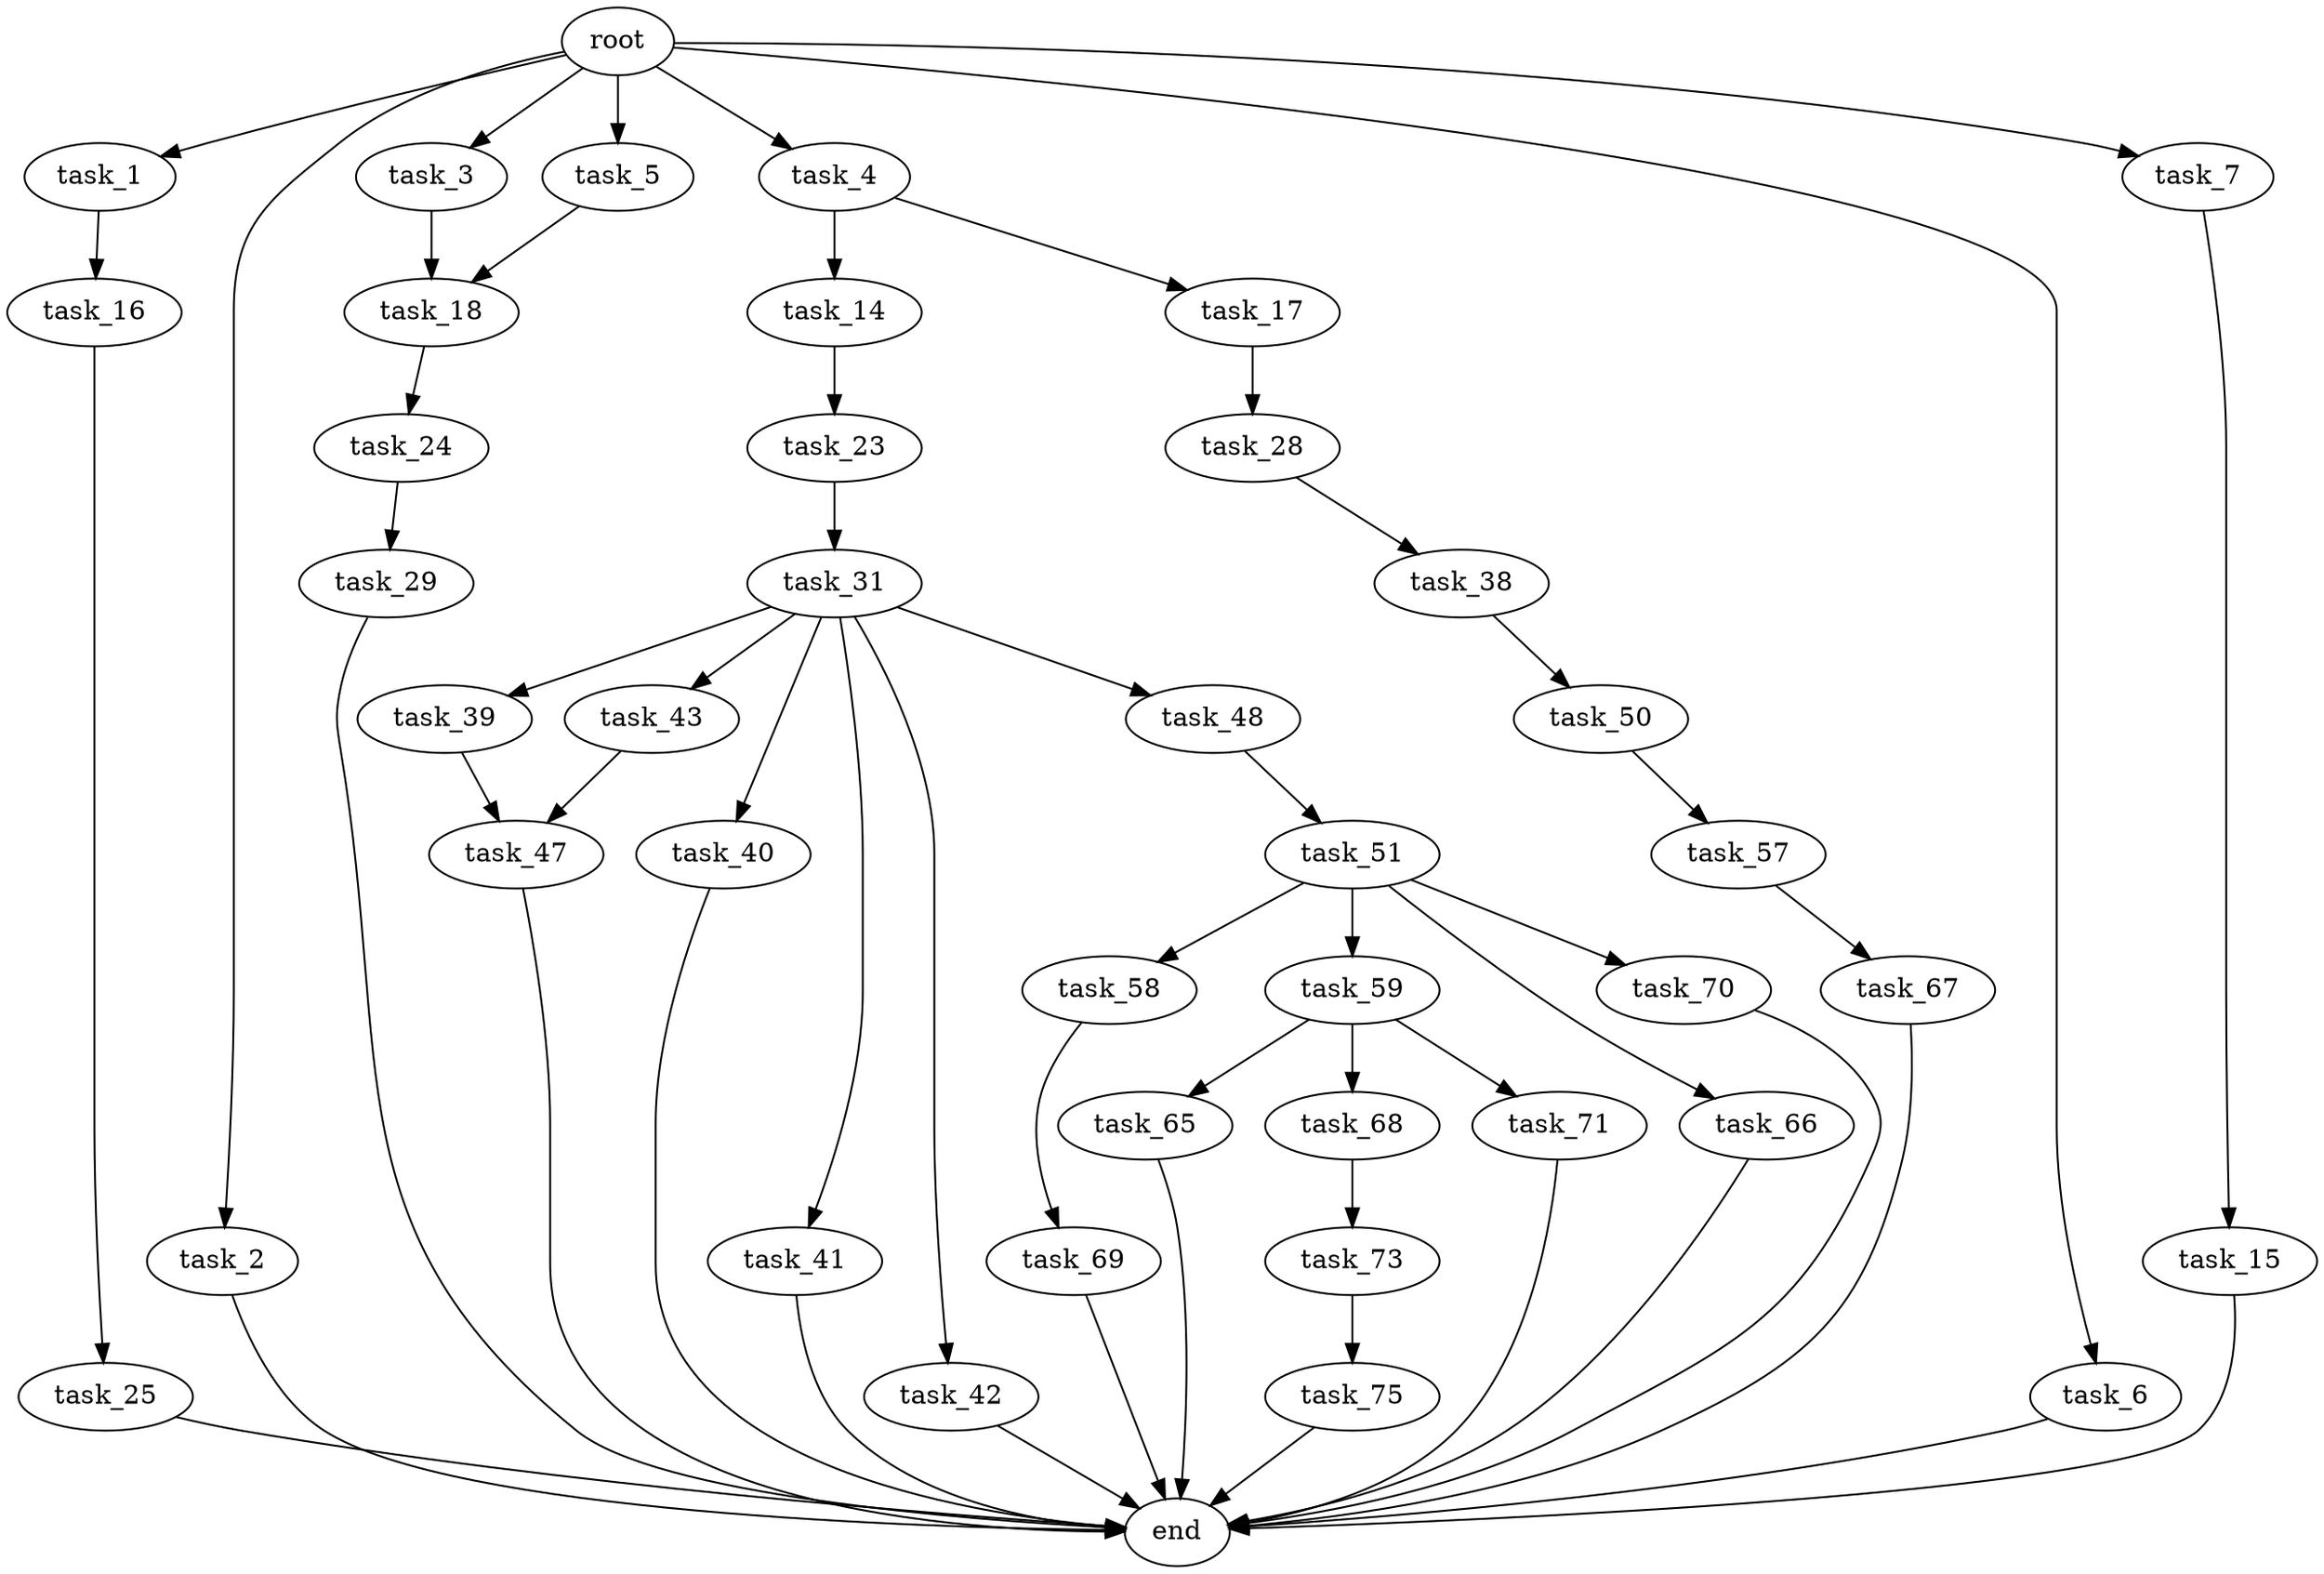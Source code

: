 digraph G {
  root [size="0.000000"];
  task_1 [size="47073562070.000000"];
  task_2 [size="68719476736.000000"];
  task_3 [size="1073741824000.000000"];
  task_4 [size="134217728000.000000"];
  task_5 [size="379691337650.000000"];
  task_6 [size="1439199441.000000"];
  task_7 [size="5088999347.000000"];
  task_14 [size="368293445632.000000"];
  task_15 [size="368293445632.000000"];
  task_16 [size="14444030273.000000"];
  task_17 [size="3076993630.000000"];
  task_18 [size="3752672814.000000"];
  task_23 [size="68719476736.000000"];
  task_24 [size="693906534228.000000"];
  task_25 [size="13281233854.000000"];
  task_28 [size="231928233984.000000"];
  task_29 [size="8589934592.000000"];
  task_31 [size="231928233984.000000"];
  task_38 [size="55200621883.000000"];
  task_39 [size="3722311010.000000"];
  task_40 [size="3178784036.000000"];
  task_41 [size="346582682650.000000"];
  task_42 [size="782757789696.000000"];
  task_43 [size="1073741824000.000000"];
  task_47 [size="190610683983.000000"];
  task_48 [size="45174062565.000000"];
  task_50 [size="664254196.000000"];
  task_51 [size="612309034162.000000"];
  task_57 [size="6456485905.000000"];
  task_58 [size="231928233984.000000"];
  task_59 [size="288819469610.000000"];
  task_65 [size="2999766446.000000"];
  task_66 [size="3267430736.000000"];
  task_67 [size="368293445632.000000"];
  task_68 [size="195993594325.000000"];
  task_69 [size="5720206120.000000"];
  task_70 [size="192992026230.000000"];
  task_71 [size="6926643401.000000"];
  task_73 [size="27179868295.000000"];
  task_75 [size="1073741824000.000000"];
  end [size="0.000000"];

  root -> task_1 [size="1.000000"];
  root -> task_2 [size="1.000000"];
  root -> task_3 [size="1.000000"];
  root -> task_4 [size="1.000000"];
  root -> task_5 [size="1.000000"];
  root -> task_6 [size="1.000000"];
  root -> task_7 [size="1.000000"];
  task_1 -> task_16 [size="838860800.000000"];
  task_2 -> end [size="1.000000"];
  task_3 -> task_18 [size="838860800.000000"];
  task_4 -> task_14 [size="209715200.000000"];
  task_4 -> task_17 [size="209715200.000000"];
  task_5 -> task_18 [size="301989888.000000"];
  task_6 -> end [size="1.000000"];
  task_7 -> task_15 [size="301989888.000000"];
  task_14 -> task_23 [size="411041792.000000"];
  task_15 -> end [size="1.000000"];
  task_16 -> task_25 [size="411041792.000000"];
  task_17 -> task_28 [size="75497472.000000"];
  task_18 -> task_24 [size="75497472.000000"];
  task_23 -> task_31 [size="134217728.000000"];
  task_24 -> task_29 [size="679477248.000000"];
  task_25 -> end [size="1.000000"];
  task_28 -> task_38 [size="301989888.000000"];
  task_29 -> end [size="1.000000"];
  task_31 -> task_39 [size="301989888.000000"];
  task_31 -> task_40 [size="301989888.000000"];
  task_31 -> task_41 [size="301989888.000000"];
  task_31 -> task_42 [size="301989888.000000"];
  task_31 -> task_43 [size="301989888.000000"];
  task_31 -> task_48 [size="301989888.000000"];
  task_38 -> task_50 [size="75497472.000000"];
  task_39 -> task_47 [size="75497472.000000"];
  task_40 -> end [size="1.000000"];
  task_41 -> end [size="1.000000"];
  task_42 -> end [size="1.000000"];
  task_43 -> task_47 [size="838860800.000000"];
  task_47 -> end [size="1.000000"];
  task_48 -> task_51 [size="33554432.000000"];
  task_50 -> task_57 [size="75497472.000000"];
  task_51 -> task_58 [size="679477248.000000"];
  task_51 -> task_59 [size="679477248.000000"];
  task_51 -> task_66 [size="679477248.000000"];
  task_51 -> task_70 [size="679477248.000000"];
  task_57 -> task_67 [size="209715200.000000"];
  task_58 -> task_69 [size="301989888.000000"];
  task_59 -> task_65 [size="536870912.000000"];
  task_59 -> task_68 [size="536870912.000000"];
  task_59 -> task_71 [size="536870912.000000"];
  task_65 -> end [size="1.000000"];
  task_66 -> end [size="1.000000"];
  task_67 -> end [size="1.000000"];
  task_68 -> task_73 [size="301989888.000000"];
  task_69 -> end [size="1.000000"];
  task_70 -> end [size="1.000000"];
  task_71 -> end [size="1.000000"];
  task_73 -> task_75 [size="536870912.000000"];
  task_75 -> end [size="1.000000"];
}
